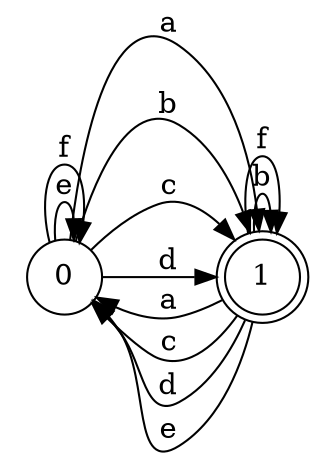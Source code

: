 digraph n2_7 {
__start0 [label="" shape="none"];

rankdir=LR;
size="8,5";

s0 [style="filled", color="black", fillcolor="white" shape="circle", label="0"];
s1 [style="rounded,filled", color="black", fillcolor="white" shape="doublecircle", label="1"];
s0 -> s1 [label="a"];
s0 -> s1 [label="b"];
s0 -> s1 [label="c"];
s0 -> s1 [label="d"];
s0 -> s0 [label="e"];
s0 -> s0 [label="f"];
s1 -> s0 [label="a"];
s1 -> s1 [label="b"];
s1 -> s0 [label="c"];
s1 -> s0 [label="d"];
s1 -> s0 [label="e"];
s1 -> s1 [label="f"];

}